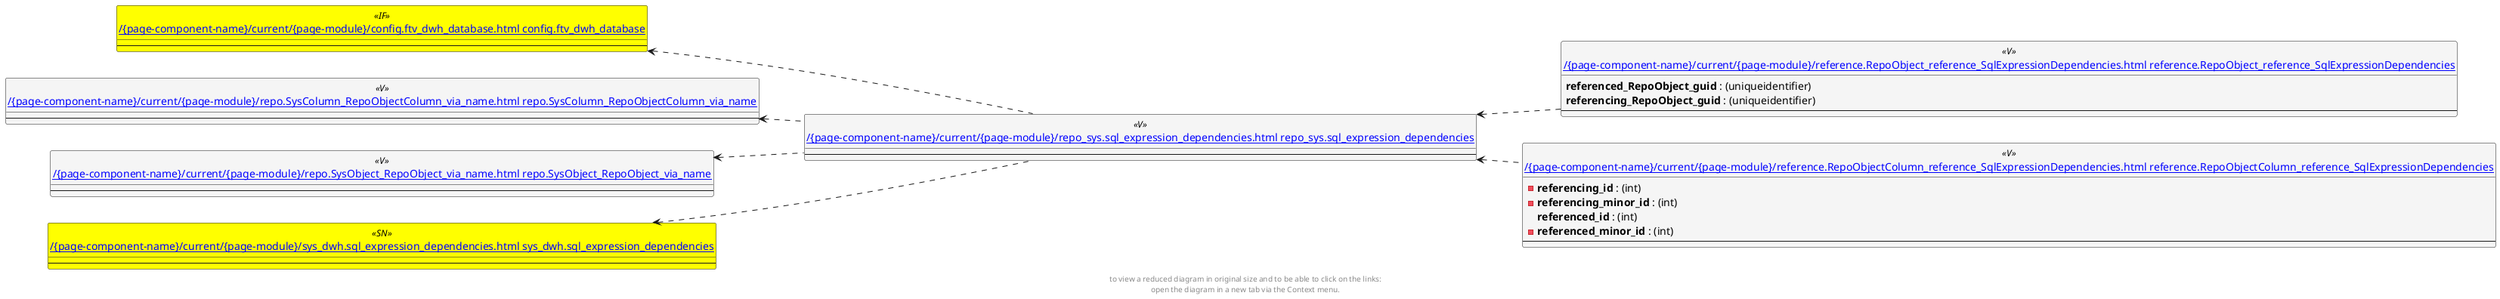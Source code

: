 @startuml
left to right direction
'top to bottom direction
hide circle
'avoide "." issues:
set namespaceSeparator none


skinparam class {
  BackgroundColor White
  BackgroundColor<<FN>> Yellow
  BackgroundColor<<FS>> Yellow
  BackgroundColor<<FT>> LightGray
  BackgroundColor<<IF>> Yellow
  BackgroundColor<<IS>> Yellow
  BackgroundColor<<P>> Aqua
  BackgroundColor<<PC>> Aqua
  BackgroundColor<<SN>> Yellow
  BackgroundColor<<SO>> SlateBlue
  BackgroundColor<<TF>> LightGray
  BackgroundColor<<TR>> Tomato
  BackgroundColor<<U>> White
  BackgroundColor<<V>> WhiteSmoke
  BackgroundColor<<X>> Aqua
}


entity "[[{site-url}/{page-component-name}/current/{page-module}/config.ftv_dwh_database.html config.ftv_dwh_database]]" as config.ftv_dwh_database << IF >> {
  --
}

entity "[[{site-url}/{page-component-name}/current/{page-module}/reference.RepoObject_reference_SqlExpressionDependencies.html reference.RepoObject_reference_SqlExpressionDependencies]]" as reference.RepoObject_reference_SqlExpressionDependencies << V >> {
  **referenced_RepoObject_guid** : (uniqueidentifier)
  **referencing_RepoObject_guid** : (uniqueidentifier)
  --
}

entity "[[{site-url}/{page-component-name}/current/{page-module}/reference.RepoObjectColumn_reference_SqlExpressionDependencies.html reference.RepoObjectColumn_reference_SqlExpressionDependencies]]" as reference.RepoObjectColumn_reference_SqlExpressionDependencies << V >> {
  - **referencing_id** : (int)
  - **referencing_minor_id** : (int)
  **referenced_id** : (int)
  - **referenced_minor_id** : (int)
  --
}

entity "[[{site-url}/{page-component-name}/current/{page-module}/repo.SysColumn_RepoObjectColumn_via_name.html repo.SysColumn_RepoObjectColumn_via_name]]" as repo.SysColumn_RepoObjectColumn_via_name << V >> {
  --
}

entity "[[{site-url}/{page-component-name}/current/{page-module}/repo.SysObject_RepoObject_via_name.html repo.SysObject_RepoObject_via_name]]" as repo.SysObject_RepoObject_via_name << V >> {
  --
}

entity "[[{site-url}/{page-component-name}/current/{page-module}/repo_sys.sql_expression_dependencies.html repo_sys.sql_expression_dependencies]]" as repo_sys.sql_expression_dependencies << V >> {
  --
}

entity "[[{site-url}/{page-component-name}/current/{page-module}/sys_dwh.sql_expression_dependencies.html sys_dwh.sql_expression_dependencies]]" as sys_dwh.sql_expression_dependencies << SN >> {
  --
}

config.ftv_dwh_database <.. repo_sys.sql_expression_dependencies
repo.SysColumn_RepoObjectColumn_via_name <.. repo_sys.sql_expression_dependencies
repo.SysObject_RepoObject_via_name <.. repo_sys.sql_expression_dependencies
repo_sys.sql_expression_dependencies <.. reference.RepoObject_reference_SqlExpressionDependencies
repo_sys.sql_expression_dependencies <.. reference.RepoObjectColumn_reference_SqlExpressionDependencies
sys_dwh.sql_expression_dependencies <.. repo_sys.sql_expression_dependencies
footer
to view a reduced diagram in original size and to be able to click on the links:
open the diagram in a new tab via the Context menu.
end footer

@enduml

